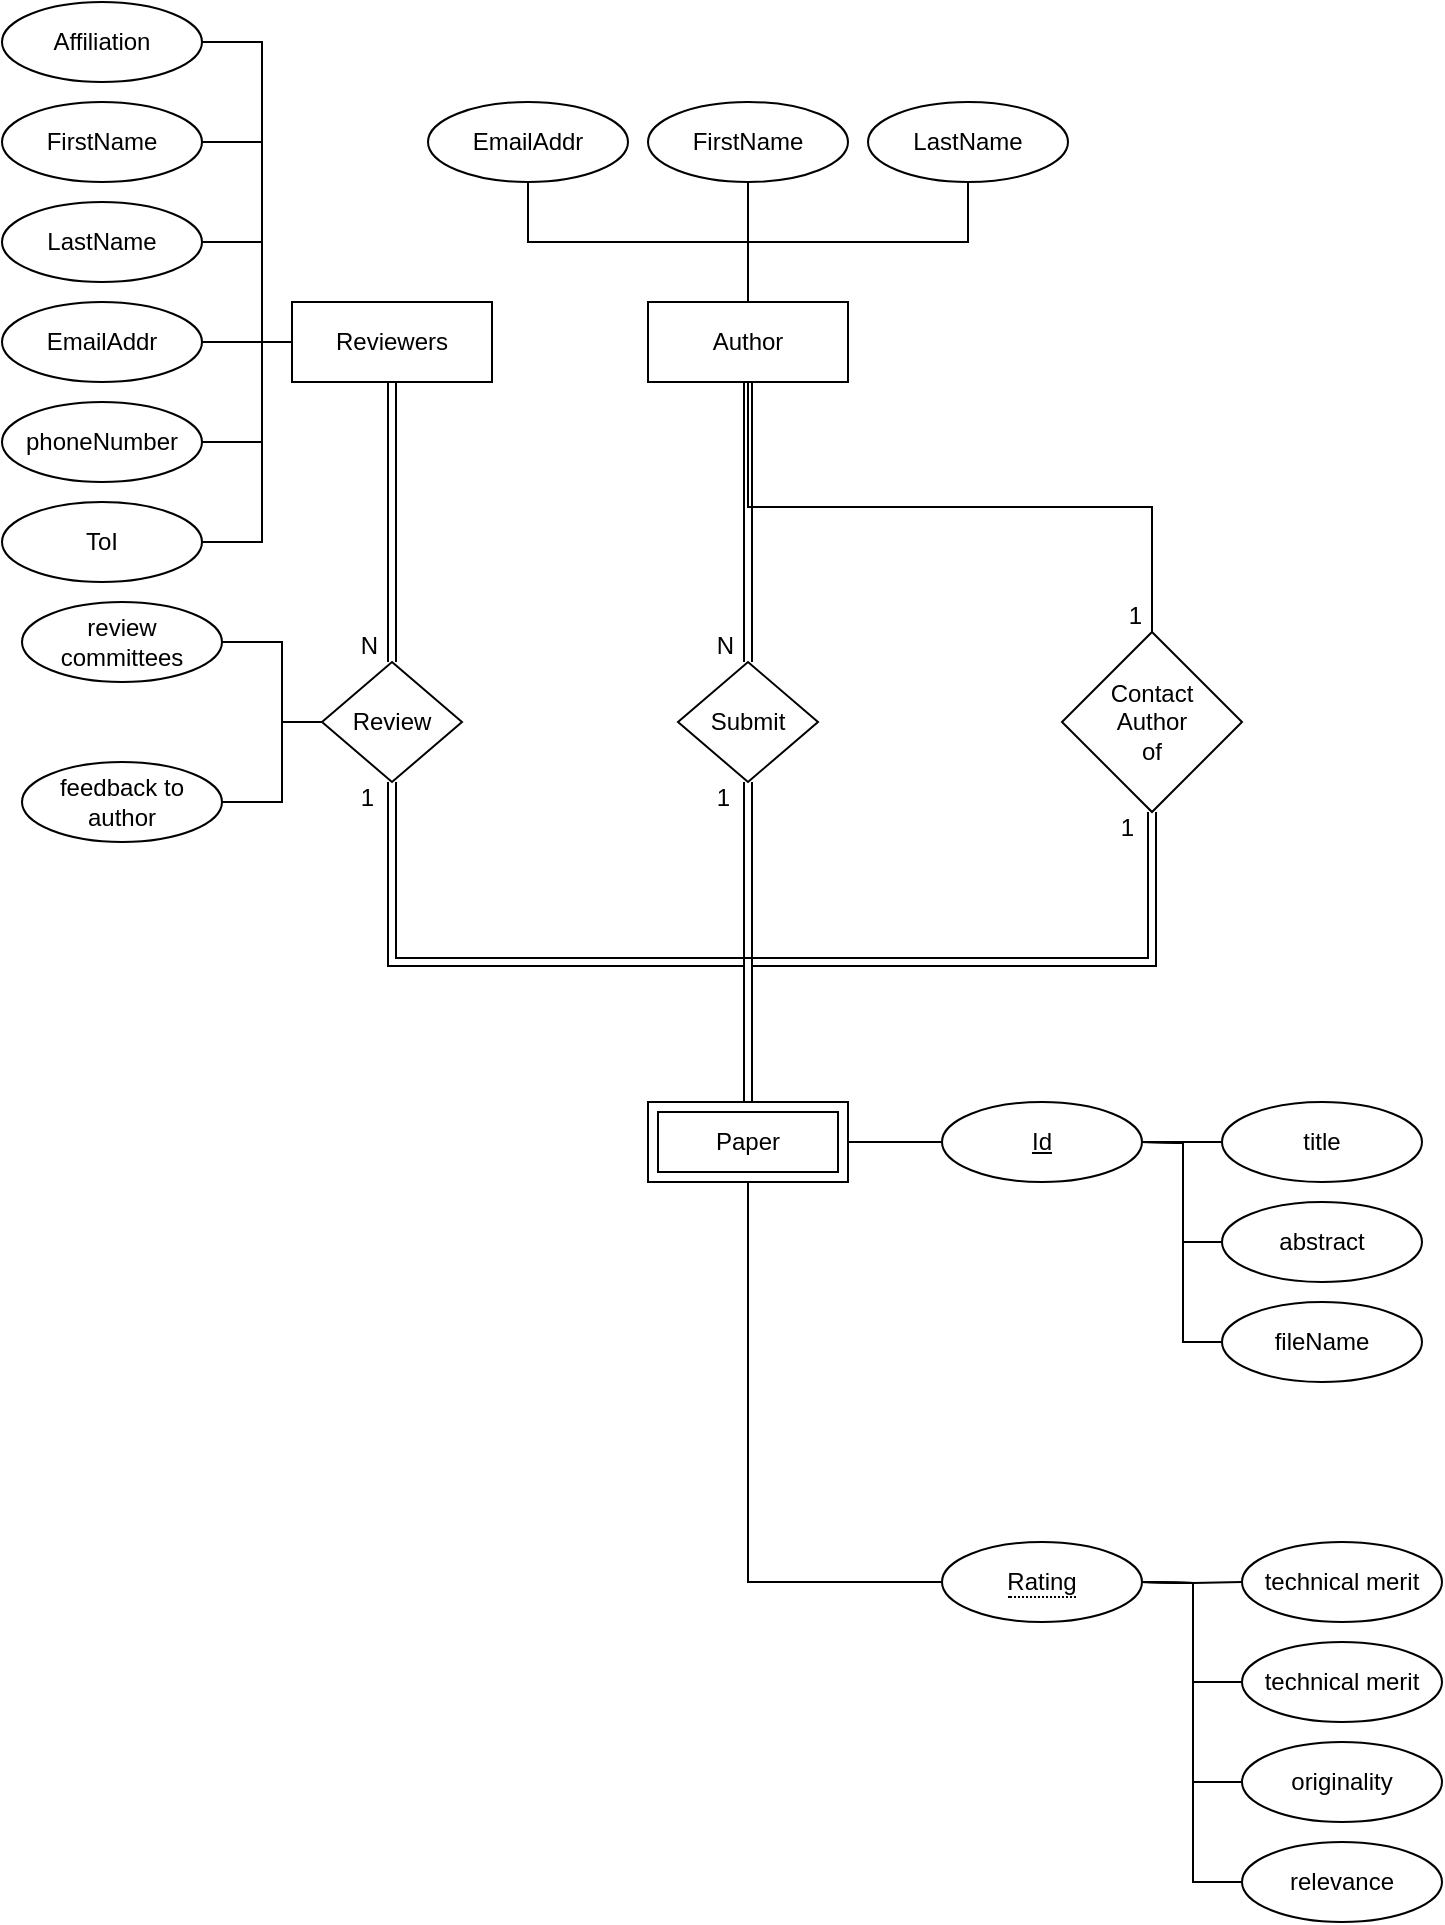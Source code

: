 <mxfile version="14.1.2" type="github">
  <diagram id="wWmaAe6ElsWB-zUafKZV" name="Page-1">
    <mxGraphModel dx="1085" dy="574" grid="1" gridSize="10" guides="1" tooltips="1" connect="1" arrows="1" fold="1" page="1" pageScale="1" pageWidth="827" pageHeight="1169" math="0" shadow="0">
      <root>
        <mxCell id="0" />
        <mxCell id="1" parent="0" />
        <mxCell id="KUawCyeF-_NzYs4Vc8_j-6" value="Author" style="whiteSpace=wrap;html=1;align=center;" vertex="1" parent="1">
          <mxGeometry x="363" y="290" width="100" height="40" as="geometry" />
        </mxCell>
        <mxCell id="KUawCyeF-_NzYs4Vc8_j-7" value="EmailAddr" style="ellipse;whiteSpace=wrap;html=1;align=center;" vertex="1" parent="1">
          <mxGeometry x="253" y="190" width="100" height="40" as="geometry" />
        </mxCell>
        <mxCell id="KUawCyeF-_NzYs4Vc8_j-8" value="FirstName" style="ellipse;whiteSpace=wrap;html=1;align=center;" vertex="1" parent="1">
          <mxGeometry x="363" y="190" width="100" height="40" as="geometry" />
        </mxCell>
        <mxCell id="KUawCyeF-_NzYs4Vc8_j-9" value="LastName" style="ellipse;whiteSpace=wrap;html=1;align=center;" vertex="1" parent="1">
          <mxGeometry x="473" y="190" width="100" height="40" as="geometry" />
        </mxCell>
        <mxCell id="KUawCyeF-_NzYs4Vc8_j-17" value="Paper" style="shape=ext;margin=3;double=1;whiteSpace=wrap;html=1;align=center;" vertex="1" parent="1">
          <mxGeometry x="363" y="690" width="100" height="40" as="geometry" />
        </mxCell>
        <mxCell id="KUawCyeF-_NzYs4Vc8_j-20" value="" style="endArrow=none;html=1;rounded=0;exitX=0.5;exitY=1;exitDx=0;exitDy=0;entryX=0.5;entryY=0;entryDx=0;entryDy=0;edgeStyle=orthogonalEdgeStyle;" edge="1" parent="1" source="KUawCyeF-_NzYs4Vc8_j-7" target="KUawCyeF-_NzYs4Vc8_j-6">
          <mxGeometry relative="1" as="geometry">
            <mxPoint x="533" y="420" as="sourcePoint" />
            <mxPoint x="693" y="420" as="targetPoint" />
          </mxGeometry>
        </mxCell>
        <mxCell id="KUawCyeF-_NzYs4Vc8_j-22" value="" style="endArrow=none;html=1;rounded=0;exitX=0.5;exitY=1;exitDx=0;exitDy=0;" edge="1" parent="1" source="KUawCyeF-_NzYs4Vc8_j-8">
          <mxGeometry relative="1" as="geometry">
            <mxPoint x="533" y="420" as="sourcePoint" />
            <mxPoint x="413" y="290" as="targetPoint" />
          </mxGeometry>
        </mxCell>
        <mxCell id="KUawCyeF-_NzYs4Vc8_j-23" value="" style="endArrow=none;html=1;rounded=0;exitX=0.5;exitY=1;exitDx=0;exitDy=0;entryX=0.5;entryY=0;entryDx=0;entryDy=0;edgeStyle=orthogonalEdgeStyle;" edge="1" parent="1" source="KUawCyeF-_NzYs4Vc8_j-9" target="KUawCyeF-_NzYs4Vc8_j-6">
          <mxGeometry relative="1" as="geometry">
            <mxPoint x="533" y="420" as="sourcePoint" />
            <mxPoint x="693" y="420" as="targetPoint" />
          </mxGeometry>
        </mxCell>
        <mxCell id="KUawCyeF-_NzYs4Vc8_j-24" value="" style="shape=link;html=1;rounded=0;startArrow=oval;startFill=1;endArrow=oval;endFill=1;exitX=0.5;exitY=1;exitDx=0;exitDy=0;entryX=0.5;entryY=0;entryDx=0;entryDy=0;" edge="1" parent="1" source="KUawCyeF-_NzYs4Vc8_j-6" target="KUawCyeF-_NzYs4Vc8_j-26">
          <mxGeometry relative="1" as="geometry">
            <mxPoint x="533" y="420" as="sourcePoint" />
            <mxPoint x="413" y="470" as="targetPoint" />
          </mxGeometry>
        </mxCell>
        <mxCell id="KUawCyeF-_NzYs4Vc8_j-25" value="N" style="resizable=0;html=1;align=right;verticalAlign=bottom;spacingRight=7;" connectable="0" vertex="1" parent="KUawCyeF-_NzYs4Vc8_j-24">
          <mxGeometry x="1" relative="1" as="geometry" />
        </mxCell>
        <mxCell id="KUawCyeF-_NzYs4Vc8_j-26" value="Submit" style="shape=rhombus;perimeter=rhombusPerimeter;whiteSpace=wrap;html=1;align=center;" vertex="1" parent="1">
          <mxGeometry x="378" y="470" width="70" height="60" as="geometry" />
        </mxCell>
        <mxCell id="KUawCyeF-_NzYs4Vc8_j-27" value="&lt;div&gt;Contact &lt;br&gt;&lt;/div&gt;&lt;div&gt;Author&lt;/div&gt;&lt;div&gt; of&lt;/div&gt;" style="shape=rhombus;perimeter=rhombusPerimeter;whiteSpace=wrap;html=1;align=center;" vertex="1" parent="1">
          <mxGeometry x="570" y="455" width="90" height="90" as="geometry" />
        </mxCell>
        <mxCell id="KUawCyeF-_NzYs4Vc8_j-29" value="" style="endArrow=none;html=1;rounded=0;exitX=0.5;exitY=1;exitDx=0;exitDy=0;entryX=0.5;entryY=0;entryDx=0;entryDy=0;edgeStyle=orthogonalEdgeStyle;" edge="1" parent="1" source="KUawCyeF-_NzYs4Vc8_j-6" target="KUawCyeF-_NzYs4Vc8_j-27">
          <mxGeometry relative="1" as="geometry">
            <mxPoint x="533" y="420" as="sourcePoint" />
            <mxPoint x="693" y="420" as="targetPoint" />
          </mxGeometry>
        </mxCell>
        <mxCell id="KUawCyeF-_NzYs4Vc8_j-30" value="1" style="resizable=0;html=1;align=right;verticalAlign=bottom;spacingRight=5;" connectable="0" vertex="1" parent="KUawCyeF-_NzYs4Vc8_j-29">
          <mxGeometry x="1" relative="1" as="geometry" />
        </mxCell>
        <mxCell id="KUawCyeF-_NzYs4Vc8_j-31" value="" style="shape=link;html=1;rounded=0;startArrow=oval;startFill=1;endArrow=oval;endFill=1;exitX=0.5;exitY=0;exitDx=0;exitDy=0;entryX=0.5;entryY=1;entryDx=0;entryDy=0;" edge="1" parent="1" source="KUawCyeF-_NzYs4Vc8_j-17" target="KUawCyeF-_NzYs4Vc8_j-26">
          <mxGeometry relative="1" as="geometry">
            <mxPoint x="533" y="560" as="sourcePoint" />
            <mxPoint x="693" y="560" as="targetPoint" />
          </mxGeometry>
        </mxCell>
        <mxCell id="KUawCyeF-_NzYs4Vc8_j-32" value="1" style="resizable=0;html=1;align=right;verticalAlign=bottom;spacingBottom=-16;spacingRight=9;" connectable="0" vertex="1" parent="KUawCyeF-_NzYs4Vc8_j-31">
          <mxGeometry x="1" relative="1" as="geometry" />
        </mxCell>
        <mxCell id="KUawCyeF-_NzYs4Vc8_j-33" value="" style="shape=link;html=1;rounded=0;startArrow=oval;startFill=1;endArrow=oval;endFill=1;exitX=0.5;exitY=0;exitDx=0;exitDy=0;entryX=0.5;entryY=1;entryDx=0;entryDy=0;edgeStyle=orthogonalEdgeStyle;" edge="1" parent="1" target="KUawCyeF-_NzYs4Vc8_j-27">
          <mxGeometry relative="1" as="geometry">
            <mxPoint x="413" y="690" as="sourcePoint" />
            <mxPoint x="413" y="530" as="targetPoint" />
            <Array as="points">
              <mxPoint x="413" y="620" />
              <mxPoint x="615" y="620" />
            </Array>
          </mxGeometry>
        </mxCell>
        <mxCell id="KUawCyeF-_NzYs4Vc8_j-34" value="1" style="resizable=0;html=1;align=right;verticalAlign=bottom;spacingTop=0;spacingBottom=-16;spacingRight=9;" connectable="0" vertex="1" parent="KUawCyeF-_NzYs4Vc8_j-33">
          <mxGeometry x="1" relative="1" as="geometry" />
        </mxCell>
        <mxCell id="KUawCyeF-_NzYs4Vc8_j-35" value="&lt;div&gt;Review&lt;/div&gt;" style="shape=rhombus;perimeter=rhombusPerimeter;whiteSpace=wrap;html=1;align=center;" vertex="1" parent="1">
          <mxGeometry x="200" y="470" width="70" height="60" as="geometry" />
        </mxCell>
        <mxCell id="KUawCyeF-_NzYs4Vc8_j-36" value="Id" style="ellipse;whiteSpace=wrap;html=1;align=center;fontStyle=4;" vertex="1" parent="1">
          <mxGeometry x="510" y="690" width="100" height="40" as="geometry" />
        </mxCell>
        <mxCell id="KUawCyeF-_NzYs4Vc8_j-38" value="title" style="ellipse;whiteSpace=wrap;html=1;align=center;" vertex="1" parent="1">
          <mxGeometry x="650" y="690" width="100" height="40" as="geometry" />
        </mxCell>
        <mxCell id="KUawCyeF-_NzYs4Vc8_j-39" value="abstract" style="ellipse;whiteSpace=wrap;html=1;align=center;" vertex="1" parent="1">
          <mxGeometry x="650" y="740" width="100" height="40" as="geometry" />
        </mxCell>
        <mxCell id="KUawCyeF-_NzYs4Vc8_j-40" value="fileName" style="ellipse;whiteSpace=wrap;html=1;align=center;" vertex="1" parent="1">
          <mxGeometry x="650" y="790" width="100" height="40" as="geometry" />
        </mxCell>
        <mxCell id="KUawCyeF-_NzYs4Vc8_j-42" value="technical merit" style="ellipse;whiteSpace=wrap;html=1;align=center;" vertex="1" parent="1">
          <mxGeometry x="660" y="910" width="100" height="40" as="geometry" />
        </mxCell>
        <mxCell id="KUawCyeF-_NzYs4Vc8_j-43" value="&lt;span style=&quot;border-bottom: 1px dotted&quot;&gt;Rating&lt;br&gt;&lt;/span&gt;" style="ellipse;whiteSpace=wrap;html=1;align=center;" vertex="1" parent="1">
          <mxGeometry x="510" y="910" width="100" height="40" as="geometry" />
        </mxCell>
        <mxCell id="KUawCyeF-_NzYs4Vc8_j-44" value="technical merit" style="ellipse;whiteSpace=wrap;html=1;align=center;" vertex="1" parent="1">
          <mxGeometry x="660" y="960" width="100" height="40" as="geometry" />
        </mxCell>
        <mxCell id="KUawCyeF-_NzYs4Vc8_j-45" value="originality" style="ellipse;whiteSpace=wrap;html=1;align=center;" vertex="1" parent="1">
          <mxGeometry x="660" y="1010" width="100" height="40" as="geometry" />
        </mxCell>
        <mxCell id="KUawCyeF-_NzYs4Vc8_j-46" value="relevance" style="ellipse;whiteSpace=wrap;html=1;align=center;" vertex="1" parent="1">
          <mxGeometry x="660" y="1060" width="100" height="40" as="geometry" />
        </mxCell>
        <mxCell id="KUawCyeF-_NzYs4Vc8_j-47" value="" style="endArrow=none;html=1;rounded=0;exitX=1;exitY=0.5;exitDx=0;exitDy=0;entryX=0;entryY=0.5;entryDx=0;entryDy=0;" edge="1" parent="1" source="KUawCyeF-_NzYs4Vc8_j-17" target="KUawCyeF-_NzYs4Vc8_j-36">
          <mxGeometry relative="1" as="geometry">
            <mxPoint x="340" y="850" as="sourcePoint" />
            <mxPoint x="500" y="850" as="targetPoint" />
          </mxGeometry>
        </mxCell>
        <mxCell id="KUawCyeF-_NzYs4Vc8_j-48" value="" style="endArrow=none;html=1;rounded=0;exitX=0.5;exitY=1;exitDx=0;exitDy=0;entryX=0;entryY=0.5;entryDx=0;entryDy=0;edgeStyle=orthogonalEdgeStyle;" edge="1" parent="1" source="KUawCyeF-_NzYs4Vc8_j-17" target="KUawCyeF-_NzYs4Vc8_j-43">
          <mxGeometry relative="1" as="geometry">
            <mxPoint x="340" y="850" as="sourcePoint" />
            <mxPoint x="500" y="850" as="targetPoint" />
          </mxGeometry>
        </mxCell>
        <mxCell id="KUawCyeF-_NzYs4Vc8_j-49" value="" style="endArrow=none;html=1;rounded=0;exitX=1;exitY=0.5;exitDx=0;exitDy=0;" edge="1" parent="1" source="KUawCyeF-_NzYs4Vc8_j-36">
          <mxGeometry relative="1" as="geometry">
            <mxPoint x="610" y="709.58" as="sourcePoint" />
            <mxPoint x="650" y="710" as="targetPoint" />
          </mxGeometry>
        </mxCell>
        <mxCell id="KUawCyeF-_NzYs4Vc8_j-50" value="" style="endArrow=none;html=1;rounded=0;exitX=1;exitY=0.5;exitDx=0;exitDy=0;entryX=0;entryY=0.5;entryDx=0;entryDy=0;edgeStyle=orthogonalEdgeStyle;" edge="1" parent="1" target="KUawCyeF-_NzYs4Vc8_j-39">
          <mxGeometry relative="1" as="geometry">
            <mxPoint x="610" y="710" as="sourcePoint" />
            <mxPoint x="650" y="710" as="targetPoint" />
          </mxGeometry>
        </mxCell>
        <mxCell id="KUawCyeF-_NzYs4Vc8_j-51" value="" style="endArrow=none;html=1;rounded=0;exitX=1;exitY=0.5;exitDx=0;exitDy=0;entryX=0;entryY=0.5;entryDx=0;entryDy=0;edgeStyle=orthogonalEdgeStyle;" edge="1" parent="1" target="KUawCyeF-_NzYs4Vc8_j-40">
          <mxGeometry relative="1" as="geometry">
            <mxPoint x="610" y="710" as="sourcePoint" />
            <mxPoint x="650.0" y="760" as="targetPoint" />
          </mxGeometry>
        </mxCell>
        <mxCell id="KUawCyeF-_NzYs4Vc8_j-52" value="" style="endArrow=none;html=1;rounded=0;entryX=0;entryY=0.5;entryDx=0;entryDy=0;edgeStyle=orthogonalEdgeStyle;" edge="1" parent="1" target="KUawCyeF-_NzYs4Vc8_j-42">
          <mxGeometry relative="1" as="geometry">
            <mxPoint x="610" y="930" as="sourcePoint" />
            <mxPoint x="650.0" y="980" as="targetPoint" />
          </mxGeometry>
        </mxCell>
        <mxCell id="KUawCyeF-_NzYs4Vc8_j-53" value="" style="endArrow=none;html=1;rounded=0;entryX=0;entryY=0.5;entryDx=0;entryDy=0;edgeStyle=orthogonalEdgeStyle;" edge="1" parent="1" target="KUawCyeF-_NzYs4Vc8_j-44">
          <mxGeometry relative="1" as="geometry">
            <mxPoint x="610" y="930" as="sourcePoint" />
            <mxPoint x="660.0" y="930" as="targetPoint" />
          </mxGeometry>
        </mxCell>
        <mxCell id="KUawCyeF-_NzYs4Vc8_j-54" value="" style="endArrow=none;html=1;rounded=0;entryX=0;entryY=0.5;entryDx=0;entryDy=0;edgeStyle=orthogonalEdgeStyle;" edge="1" parent="1" target="KUawCyeF-_NzYs4Vc8_j-45">
          <mxGeometry relative="1" as="geometry">
            <mxPoint x="610" y="930" as="sourcePoint" />
            <mxPoint x="660.0" y="980" as="targetPoint" />
          </mxGeometry>
        </mxCell>
        <mxCell id="KUawCyeF-_NzYs4Vc8_j-55" value="" style="endArrow=none;html=1;rounded=0;entryX=0;entryY=0.5;entryDx=0;entryDy=0;edgeStyle=orthogonalEdgeStyle;" edge="1" parent="1" target="KUawCyeF-_NzYs4Vc8_j-46">
          <mxGeometry relative="1" as="geometry">
            <mxPoint x="610" y="930" as="sourcePoint" />
            <mxPoint x="660.0" y="1030" as="targetPoint" />
          </mxGeometry>
        </mxCell>
        <mxCell id="KUawCyeF-_NzYs4Vc8_j-56" value="" style="shape=link;html=1;rounded=0;startArrow=oval;startFill=1;endArrow=oval;endFill=1;exitX=0.5;exitY=0;exitDx=0;exitDy=0;entryX=0.5;entryY=1;entryDx=0;entryDy=0;edgeStyle=orthogonalEdgeStyle;" edge="1" parent="1" target="KUawCyeF-_NzYs4Vc8_j-35">
          <mxGeometry relative="1" as="geometry">
            <mxPoint x="413.0" y="690" as="sourcePoint" />
            <mxPoint x="413.0" y="530" as="targetPoint" />
            <Array as="points">
              <mxPoint x="413" y="620" />
              <mxPoint x="235" y="620" />
            </Array>
          </mxGeometry>
        </mxCell>
        <mxCell id="KUawCyeF-_NzYs4Vc8_j-57" value="1" style="resizable=0;html=1;align=right;verticalAlign=bottom;spacingBottom=-16;spacingRight=9;" connectable="0" vertex="1" parent="KUawCyeF-_NzYs4Vc8_j-56">
          <mxGeometry x="1" relative="1" as="geometry" />
        </mxCell>
        <mxCell id="KUawCyeF-_NzYs4Vc8_j-58" value="review committees" style="ellipse;whiteSpace=wrap;html=1;align=center;" vertex="1" parent="1">
          <mxGeometry x="50" y="440" width="100" height="40" as="geometry" />
        </mxCell>
        <mxCell id="KUawCyeF-_NzYs4Vc8_j-59" value="feedback to author" style="ellipse;whiteSpace=wrap;html=1;align=center;" vertex="1" parent="1">
          <mxGeometry x="50" y="520" width="100" height="40" as="geometry" />
        </mxCell>
        <mxCell id="KUawCyeF-_NzYs4Vc8_j-60" value="" style="endArrow=none;html=1;rounded=0;exitX=1;exitY=0.5;exitDx=0;exitDy=0;entryX=0;entryY=0.5;entryDx=0;entryDy=0;edgeStyle=orthogonalEdgeStyle;" edge="1" parent="1" source="KUawCyeF-_NzYs4Vc8_j-58" target="KUawCyeF-_NzYs4Vc8_j-35">
          <mxGeometry relative="1" as="geometry">
            <mxPoint x="290" y="530" as="sourcePoint" />
            <mxPoint x="450" y="530" as="targetPoint" />
            <Array as="points">
              <mxPoint x="180" y="460" />
              <mxPoint x="180" y="500" />
            </Array>
          </mxGeometry>
        </mxCell>
        <mxCell id="KUawCyeF-_NzYs4Vc8_j-61" value="" style="endArrow=none;html=1;rounded=0;exitX=1;exitY=0.5;exitDx=0;exitDy=0;entryX=0;entryY=0.5;entryDx=0;entryDy=0;edgeStyle=orthogonalEdgeStyle;" edge="1" parent="1" source="KUawCyeF-_NzYs4Vc8_j-59">
          <mxGeometry relative="1" as="geometry">
            <mxPoint x="150.0" y="475.0" as="sourcePoint" />
            <mxPoint x="200" y="500.0" as="targetPoint" />
            <Array as="points">
              <mxPoint x="180" y="540" />
              <mxPoint x="180" y="500" />
            </Array>
          </mxGeometry>
        </mxCell>
        <mxCell id="KUawCyeF-_NzYs4Vc8_j-62" value="Reviewers" style="whiteSpace=wrap;html=1;align=center;" vertex="1" parent="1">
          <mxGeometry x="185" y="290" width="100" height="40" as="geometry" />
        </mxCell>
        <mxCell id="KUawCyeF-_NzYs4Vc8_j-63" value="FirstName" style="ellipse;whiteSpace=wrap;html=1;align=center;" vertex="1" parent="1">
          <mxGeometry x="40" y="190" width="100" height="40" as="geometry" />
        </mxCell>
        <mxCell id="KUawCyeF-_NzYs4Vc8_j-64" value="LastName" style="ellipse;whiteSpace=wrap;html=1;align=center;" vertex="1" parent="1">
          <mxGeometry x="40" y="240" width="100" height="40" as="geometry" />
        </mxCell>
        <mxCell id="KUawCyeF-_NzYs4Vc8_j-65" value="EmailAddr" style="ellipse;whiteSpace=wrap;html=1;align=center;" vertex="1" parent="1">
          <mxGeometry x="40" y="290" width="100" height="40" as="geometry" />
        </mxCell>
        <mxCell id="KUawCyeF-_NzYs4Vc8_j-66" value="phoneNumber" style="ellipse;whiteSpace=wrap;html=1;align=center;" vertex="1" parent="1">
          <mxGeometry x="40" y="340" width="100" height="40" as="geometry" />
        </mxCell>
        <mxCell id="KUawCyeF-_NzYs4Vc8_j-67" value="ToI" style="ellipse;whiteSpace=wrap;html=1;align=center;" vertex="1" parent="1">
          <mxGeometry x="40" y="390" width="100" height="40" as="geometry" />
        </mxCell>
        <mxCell id="KUawCyeF-_NzYs4Vc8_j-68" value="" style="endArrow=none;html=1;rounded=0;exitX=1;exitY=0.5;exitDx=0;exitDy=0;edgeStyle=orthogonalEdgeStyle;" edge="1" parent="1" source="KUawCyeF-_NzYs4Vc8_j-63" target="KUawCyeF-_NzYs4Vc8_j-62">
          <mxGeometry relative="1" as="geometry">
            <mxPoint x="135.0" y="270.0" as="sourcePoint" />
            <mxPoint x="185" y="310.0" as="targetPoint" />
            <Array as="points">
              <mxPoint x="170" y="210" />
              <mxPoint x="170" y="310" />
            </Array>
          </mxGeometry>
        </mxCell>
        <mxCell id="KUawCyeF-_NzYs4Vc8_j-69" value="" style="endArrow=none;html=1;rounded=0;exitX=1;exitY=0.5;exitDx=0;exitDy=0;edgeStyle=orthogonalEdgeStyle;" edge="1" parent="1" source="KUawCyeF-_NzYs4Vc8_j-64">
          <mxGeometry relative="1" as="geometry">
            <mxPoint x="140.0" y="210" as="sourcePoint" />
            <mxPoint x="185" y="310" as="targetPoint" />
            <Array as="points">
              <mxPoint x="170" y="260" />
              <mxPoint x="170" y="310" />
            </Array>
          </mxGeometry>
        </mxCell>
        <mxCell id="KUawCyeF-_NzYs4Vc8_j-70" value="" style="endArrow=none;html=1;rounded=0;exitX=1;exitY=0.5;exitDx=0;exitDy=0;edgeStyle=orthogonalEdgeStyle;" edge="1" parent="1" source="KUawCyeF-_NzYs4Vc8_j-65">
          <mxGeometry relative="1" as="geometry">
            <mxPoint x="140.0" y="260" as="sourcePoint" />
            <mxPoint x="185" y="310" as="targetPoint" />
            <Array as="points">
              <mxPoint x="150" y="310" />
              <mxPoint x="150" y="310" />
            </Array>
          </mxGeometry>
        </mxCell>
        <mxCell id="KUawCyeF-_NzYs4Vc8_j-71" value="" style="endArrow=none;html=1;rounded=0;exitX=1;exitY=0.5;exitDx=0;exitDy=0;edgeStyle=orthogonalEdgeStyle;" edge="1" parent="1" source="KUawCyeF-_NzYs4Vc8_j-66">
          <mxGeometry relative="1" as="geometry">
            <mxPoint x="140.0" y="310" as="sourcePoint" />
            <mxPoint x="185" y="310" as="targetPoint" />
            <Array as="points">
              <mxPoint x="170" y="360" />
              <mxPoint x="170" y="310" />
            </Array>
          </mxGeometry>
        </mxCell>
        <mxCell id="KUawCyeF-_NzYs4Vc8_j-72" value="" style="endArrow=none;html=1;rounded=0;exitX=1;exitY=0.5;exitDx=0;exitDy=0;edgeStyle=orthogonalEdgeStyle;" edge="1" parent="1" source="KUawCyeF-_NzYs4Vc8_j-67">
          <mxGeometry relative="1" as="geometry">
            <mxPoint x="140.0" y="360" as="sourcePoint" />
            <mxPoint x="185" y="310" as="targetPoint" />
            <Array as="points">
              <mxPoint x="170" y="410" />
              <mxPoint x="170" y="310" />
            </Array>
          </mxGeometry>
        </mxCell>
        <mxCell id="KUawCyeF-_NzYs4Vc8_j-73" value="Affiliation" style="ellipse;whiteSpace=wrap;html=1;align=center;" vertex="1" parent="1">
          <mxGeometry x="40" y="140" width="100" height="40" as="geometry" />
        </mxCell>
        <mxCell id="KUawCyeF-_NzYs4Vc8_j-74" value="" style="endArrow=none;html=1;rounded=0;exitX=1;exitY=0.5;exitDx=0;exitDy=0;edgeStyle=orthogonalEdgeStyle;" edge="1" parent="1" source="KUawCyeF-_NzYs4Vc8_j-73">
          <mxGeometry relative="1" as="geometry">
            <mxPoint x="140.0" y="210" as="sourcePoint" />
            <mxPoint x="185" y="310" as="targetPoint" />
            <Array as="points">
              <mxPoint x="170" y="160" />
              <mxPoint x="170" y="310" />
            </Array>
          </mxGeometry>
        </mxCell>
        <mxCell id="KUawCyeF-_NzYs4Vc8_j-75" value="" style="shape=link;html=1;rounded=0;startArrow=oval;startFill=1;endArrow=oval;endFill=1;exitX=0.5;exitY=1;exitDx=0;exitDy=0;entryX=0.5;entryY=0;entryDx=0;entryDy=0;" edge="1" parent="1" source="KUawCyeF-_NzYs4Vc8_j-62" target="KUawCyeF-_NzYs4Vc8_j-35">
          <mxGeometry relative="1" as="geometry">
            <mxPoint x="240" y="330.0" as="sourcePoint" />
            <mxPoint x="240" y="470.0" as="targetPoint" />
          </mxGeometry>
        </mxCell>
        <mxCell id="KUawCyeF-_NzYs4Vc8_j-76" value="N" style="resizable=0;html=1;align=right;verticalAlign=bottom;spacingRight=7;" connectable="0" vertex="1" parent="KUawCyeF-_NzYs4Vc8_j-75">
          <mxGeometry x="1" relative="1" as="geometry" />
        </mxCell>
      </root>
    </mxGraphModel>
  </diagram>
</mxfile>
